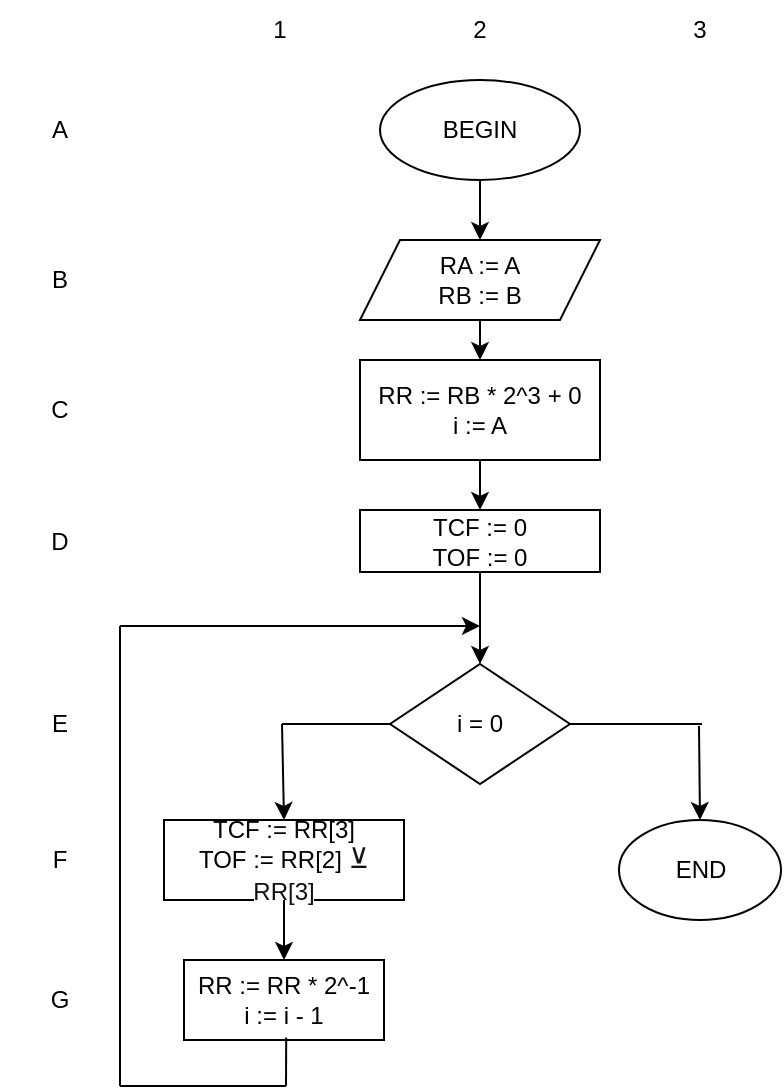 <mxfile version="16.5.6" type="github">
  <diagram id="gWBOqwuCTexdovqESbqp" name="Page-1">
    <mxGraphModel dx="1022" dy="468" grid="0" gridSize="10" guides="1" tooltips="1" connect="1" arrows="1" fold="1" page="1" pageScale="1" pageWidth="827" pageHeight="1169" math="0" shadow="0">
      <root>
        <mxCell id="0" />
        <mxCell id="1" parent="0" />
        <mxCell id="mzly6rjB0d2bTAhVQwtF-1" value="BEGIN" style="ellipse;whiteSpace=wrap;html=1;" parent="1" vertex="1">
          <mxGeometry x="250" y="40" width="100" height="50" as="geometry" />
        </mxCell>
        <mxCell id="mzly6rjB0d2bTAhVQwtF-2" value="RA := A&lt;br&gt;RB := B" style="shape=parallelogram;perimeter=parallelogramPerimeter;whiteSpace=wrap;html=1;fixedSize=1;" parent="1" vertex="1">
          <mxGeometry x="240" y="120" width="120" height="40" as="geometry" />
        </mxCell>
        <mxCell id="mzly6rjB0d2bTAhVQwtF-3" value="RR := RB * 2^3 + 0&lt;br&gt;i := A" style="rounded=0;whiteSpace=wrap;html=1;" parent="1" vertex="1">
          <mxGeometry x="240" y="180" width="120" height="50" as="geometry" />
        </mxCell>
        <mxCell id="mzly6rjB0d2bTAhVQwtF-4" value="TCF := RR[3]&lt;br&gt;TOF := RR[2]&amp;nbsp;&lt;span style=&quot;color: rgb(17 , 17 , 17) ; background-color: rgb(255 , 255 , 255)&quot;&gt;&lt;font&gt;&lt;font face=&quot;u2000&quot; style=&quot;font-size: 14px&quot;&gt;⊻ &lt;/font&gt;&lt;font style=&quot;font-size: 12px&quot;&gt;RR[3]&lt;/font&gt;&lt;/font&gt;&lt;/span&gt;" style="rounded=0;whiteSpace=wrap;html=1;" parent="1" vertex="1">
          <mxGeometry x="142" y="410" width="120" height="40" as="geometry" />
        </mxCell>
        <mxCell id="mzly6rjB0d2bTAhVQwtF-5" value="i = 0" style="rhombus;whiteSpace=wrap;html=1;fontFamily=Helvetica;fontSize=12;" parent="1" vertex="1">
          <mxGeometry x="255" y="332" width="90" height="60" as="geometry" />
        </mxCell>
        <mxCell id="mzly6rjB0d2bTAhVQwtF-6" value="" style="endArrow=none;html=1;rounded=0;fontFamily=Helvetica;fontSize=12;exitX=1;exitY=0.5;exitDx=0;exitDy=0;" parent="1" source="mzly6rjB0d2bTAhVQwtF-5" edge="1">
          <mxGeometry width="50" height="50" relative="1" as="geometry">
            <mxPoint x="371" y="292" as="sourcePoint" />
            <mxPoint x="411" y="362" as="targetPoint" />
          </mxGeometry>
        </mxCell>
        <mxCell id="mzly6rjB0d2bTAhVQwtF-7" value="" style="endArrow=classic;html=1;rounded=0;fontFamily=Helvetica;fontSize=12;entryX=0.5;entryY=0;entryDx=0;entryDy=0;" parent="1" target="mzly6rjB0d2bTAhVQwtF-16" edge="1">
          <mxGeometry width="50" height="50" relative="1" as="geometry">
            <mxPoint x="409.5" y="363" as="sourcePoint" />
            <mxPoint x="410" y="413" as="targetPoint" />
          </mxGeometry>
        </mxCell>
        <mxCell id="mzly6rjB0d2bTAhVQwtF-10" value="" style="endArrow=classic;html=1;rounded=0;fontFamily=Helvetica;fontSize=12;exitX=0.5;exitY=1;exitDx=0;exitDy=0;entryX=0.5;entryY=0;entryDx=0;entryDy=0;" parent="1" source="mzly6rjB0d2bTAhVQwtF-2" target="mzly6rjB0d2bTAhVQwtF-3" edge="1">
          <mxGeometry width="50" height="50" relative="1" as="geometry">
            <mxPoint x="370" y="350" as="sourcePoint" />
            <mxPoint x="420" y="300" as="targetPoint" />
          </mxGeometry>
        </mxCell>
        <mxCell id="mzly6rjB0d2bTAhVQwtF-11" value="" style="endArrow=classic;html=1;rounded=0;fontFamily=Helvetica;fontSize=12;exitX=0.5;exitY=1;exitDx=0;exitDy=0;entryX=0.5;entryY=0;entryDx=0;entryDy=0;" parent="1" source="mzly6rjB0d2bTAhVQwtF-1" target="mzly6rjB0d2bTAhVQwtF-2" edge="1">
          <mxGeometry width="50" height="50" relative="1" as="geometry">
            <mxPoint x="370" y="270" as="sourcePoint" />
            <mxPoint x="420" y="220" as="targetPoint" />
          </mxGeometry>
        </mxCell>
        <mxCell id="mzly6rjB0d2bTAhVQwtF-13" value="" style="endArrow=none;html=1;rounded=0;fontFamily=Helvetica;fontSize=12;exitX=0;exitY=0.5;exitDx=0;exitDy=0;" parent="1" source="mzly6rjB0d2bTAhVQwtF-5" edge="1">
          <mxGeometry width="50" height="50" relative="1" as="geometry">
            <mxPoint x="371" y="372" as="sourcePoint" />
            <mxPoint x="201" y="362" as="targetPoint" />
          </mxGeometry>
        </mxCell>
        <mxCell id="mzly6rjB0d2bTAhVQwtF-14" value="" style="endArrow=classic;html=1;rounded=0;fontFamily=Helvetica;fontSize=12;entryX=0.5;entryY=0;entryDx=0;entryDy=0;" parent="1" target="mzly6rjB0d2bTAhVQwtF-4" edge="1">
          <mxGeometry width="50" height="50" relative="1" as="geometry">
            <mxPoint x="201" y="362" as="sourcePoint" />
            <mxPoint x="201.5" y="412" as="targetPoint" />
          </mxGeometry>
        </mxCell>
        <mxCell id="mzly6rjB0d2bTAhVQwtF-15" value="RR := RR * 2^-1&lt;br&gt;i := i - 1" style="rounded=0;whiteSpace=wrap;html=1;fontFamily=Helvetica;fontSize=12;" parent="1" vertex="1">
          <mxGeometry x="152" y="480" width="100" height="40" as="geometry" />
        </mxCell>
        <mxCell id="mzly6rjB0d2bTAhVQwtF-16" value="END" style="ellipse;whiteSpace=wrap;html=1;fontFamily=Helvetica;fontSize=12;" parent="1" vertex="1">
          <mxGeometry x="369.5" y="410" width="81" height="50" as="geometry" />
        </mxCell>
        <mxCell id="mzly6rjB0d2bTAhVQwtF-18" value="" style="endArrow=none;html=1;rounded=0;fontFamily=Helvetica;fontSize=12;" parent="1" edge="1">
          <mxGeometry width="50" height="50" relative="1" as="geometry">
            <mxPoint x="203" y="543" as="sourcePoint" />
            <mxPoint x="120" y="543" as="targetPoint" />
          </mxGeometry>
        </mxCell>
        <mxCell id="mzly6rjB0d2bTAhVQwtF-19" value="" style="endArrow=none;html=1;rounded=0;fontFamily=Helvetica;fontSize=12;" parent="1" edge="1">
          <mxGeometry width="50" height="50" relative="1" as="geometry">
            <mxPoint x="120" y="543" as="sourcePoint" />
            <mxPoint x="120" y="313" as="targetPoint" />
          </mxGeometry>
        </mxCell>
        <mxCell id="mzly6rjB0d2bTAhVQwtF-20" value="" style="endArrow=classic;html=1;rounded=0;fontFamily=Helvetica;fontSize=12;" parent="1" edge="1">
          <mxGeometry width="50" height="50" relative="1" as="geometry">
            <mxPoint x="120" y="313" as="sourcePoint" />
            <mxPoint x="300" y="313" as="targetPoint" />
          </mxGeometry>
        </mxCell>
        <mxCell id="mzly6rjB0d2bTAhVQwtF-21" value="1" style="text;html=1;strokeColor=none;fillColor=none;align=center;verticalAlign=middle;whiteSpace=wrap;rounded=0;fontFamily=Helvetica;fontSize=12;" parent="1" vertex="1">
          <mxGeometry x="170" width="60" height="30" as="geometry" />
        </mxCell>
        <mxCell id="mzly6rjB0d2bTAhVQwtF-22" value="2" style="text;html=1;strokeColor=none;fillColor=none;align=center;verticalAlign=middle;whiteSpace=wrap;rounded=0;fontFamily=Helvetica;fontSize=12;" parent="1" vertex="1">
          <mxGeometry x="269.5" width="60" height="30" as="geometry" />
        </mxCell>
        <mxCell id="mzly6rjB0d2bTAhVQwtF-23" value="3" style="text;html=1;strokeColor=none;fillColor=none;align=center;verticalAlign=middle;whiteSpace=wrap;rounded=0;fontFamily=Helvetica;fontSize=12;" parent="1" vertex="1">
          <mxGeometry x="380" width="60" height="30" as="geometry" />
        </mxCell>
        <mxCell id="mzly6rjB0d2bTAhVQwtF-24" value="A" style="text;html=1;strokeColor=none;fillColor=none;align=center;verticalAlign=middle;whiteSpace=wrap;rounded=0;fontFamily=Helvetica;fontSize=12;" parent="1" vertex="1">
          <mxGeometry x="60" y="50" width="60" height="30" as="geometry" />
        </mxCell>
        <mxCell id="mzly6rjB0d2bTAhVQwtF-25" value="B" style="text;html=1;strokeColor=none;fillColor=none;align=center;verticalAlign=middle;whiteSpace=wrap;rounded=0;fontFamily=Helvetica;fontSize=12;" parent="1" vertex="1">
          <mxGeometry x="60" y="125" width="60" height="30" as="geometry" />
        </mxCell>
        <mxCell id="mzly6rjB0d2bTAhVQwtF-26" value="C" style="text;html=1;strokeColor=none;fillColor=none;align=center;verticalAlign=middle;whiteSpace=wrap;rounded=0;fontFamily=Helvetica;fontSize=12;" parent="1" vertex="1">
          <mxGeometry x="60" y="190" width="60" height="30" as="geometry" />
        </mxCell>
        <mxCell id="mzly6rjB0d2bTAhVQwtF-27" value="D" style="text;html=1;strokeColor=none;fillColor=none;align=center;verticalAlign=middle;whiteSpace=wrap;rounded=0;fontFamily=Helvetica;fontSize=12;" parent="1" vertex="1">
          <mxGeometry x="60" y="255.5" width="60" height="30" as="geometry" />
        </mxCell>
        <mxCell id="mzly6rjB0d2bTAhVQwtF-28" value="E" style="text;html=1;strokeColor=none;fillColor=none;align=center;verticalAlign=middle;whiteSpace=wrap;rounded=0;fontFamily=Helvetica;fontSize=12;" parent="1" vertex="1">
          <mxGeometry x="60" y="347" width="60" height="30" as="geometry" />
        </mxCell>
        <mxCell id="mzly6rjB0d2bTAhVQwtF-29" value="F" style="text;html=1;strokeColor=none;fillColor=none;align=center;verticalAlign=middle;whiteSpace=wrap;rounded=0;fontFamily=Helvetica;fontSize=12;" parent="1" vertex="1">
          <mxGeometry x="60" y="415" width="60" height="30" as="geometry" />
        </mxCell>
        <mxCell id="WTmnEbOaFGeAtniKWUdR-1" value="TCF := 0&lt;br&gt;TOF := 0" style="rounded=0;whiteSpace=wrap;html=1;" parent="1" vertex="1">
          <mxGeometry x="240" y="255" width="120" height="31" as="geometry" />
        </mxCell>
        <mxCell id="WTmnEbOaFGeAtniKWUdR-3" value="" style="endArrow=classic;html=1;rounded=0;exitX=0.5;exitY=1;exitDx=0;exitDy=0;entryX=0.5;entryY=0;entryDx=0;entryDy=0;" parent="1" source="mzly6rjB0d2bTAhVQwtF-3" target="WTmnEbOaFGeAtniKWUdR-1" edge="1">
          <mxGeometry width="50" height="50" relative="1" as="geometry">
            <mxPoint x="375" y="334" as="sourcePoint" />
            <mxPoint x="425" y="284" as="targetPoint" />
          </mxGeometry>
        </mxCell>
        <mxCell id="WTmnEbOaFGeAtniKWUdR-5" value="" style="endArrow=classic;html=1;rounded=0;exitX=0.5;exitY=1;exitDx=0;exitDy=0;entryX=0.5;entryY=0;entryDx=0;entryDy=0;" parent="1" source="WTmnEbOaFGeAtniKWUdR-1" target="mzly6rjB0d2bTAhVQwtF-5" edge="1">
          <mxGeometry width="50" height="50" relative="1" as="geometry">
            <mxPoint x="375" y="407" as="sourcePoint" />
            <mxPoint x="425" y="357" as="targetPoint" />
          </mxGeometry>
        </mxCell>
        <mxCell id="WTmnEbOaFGeAtniKWUdR-7" value="" style="endArrow=classic;html=1;rounded=0;exitX=0.5;exitY=1;exitDx=0;exitDy=0;entryX=0.5;entryY=0;entryDx=0;entryDy=0;" parent="1" source="mzly6rjB0d2bTAhVQwtF-4" target="mzly6rjB0d2bTAhVQwtF-15" edge="1">
          <mxGeometry width="50" height="50" relative="1" as="geometry">
            <mxPoint x="375" y="407" as="sourcePoint" />
            <mxPoint x="425" y="357" as="targetPoint" />
          </mxGeometry>
        </mxCell>
        <mxCell id="WTmnEbOaFGeAtniKWUdR-8" value="" style="endArrow=none;html=1;rounded=0;entryX=0.511;entryY=0.968;entryDx=0;entryDy=0;entryPerimeter=0;" parent="1" target="mzly6rjB0d2bTAhVQwtF-15" edge="1">
          <mxGeometry width="50" height="50" relative="1" as="geometry">
            <mxPoint x="203" y="543" as="sourcePoint" />
            <mxPoint x="253" y="518" as="targetPoint" />
          </mxGeometry>
        </mxCell>
        <mxCell id="WTmnEbOaFGeAtniKWUdR-9" value="G" style="text;html=1;strokeColor=none;fillColor=none;align=center;verticalAlign=middle;whiteSpace=wrap;rounded=0;fontFamily=Helvetica;fontSize=12;" parent="1" vertex="1">
          <mxGeometry x="60" y="485" width="60" height="30" as="geometry" />
        </mxCell>
      </root>
    </mxGraphModel>
  </diagram>
</mxfile>
